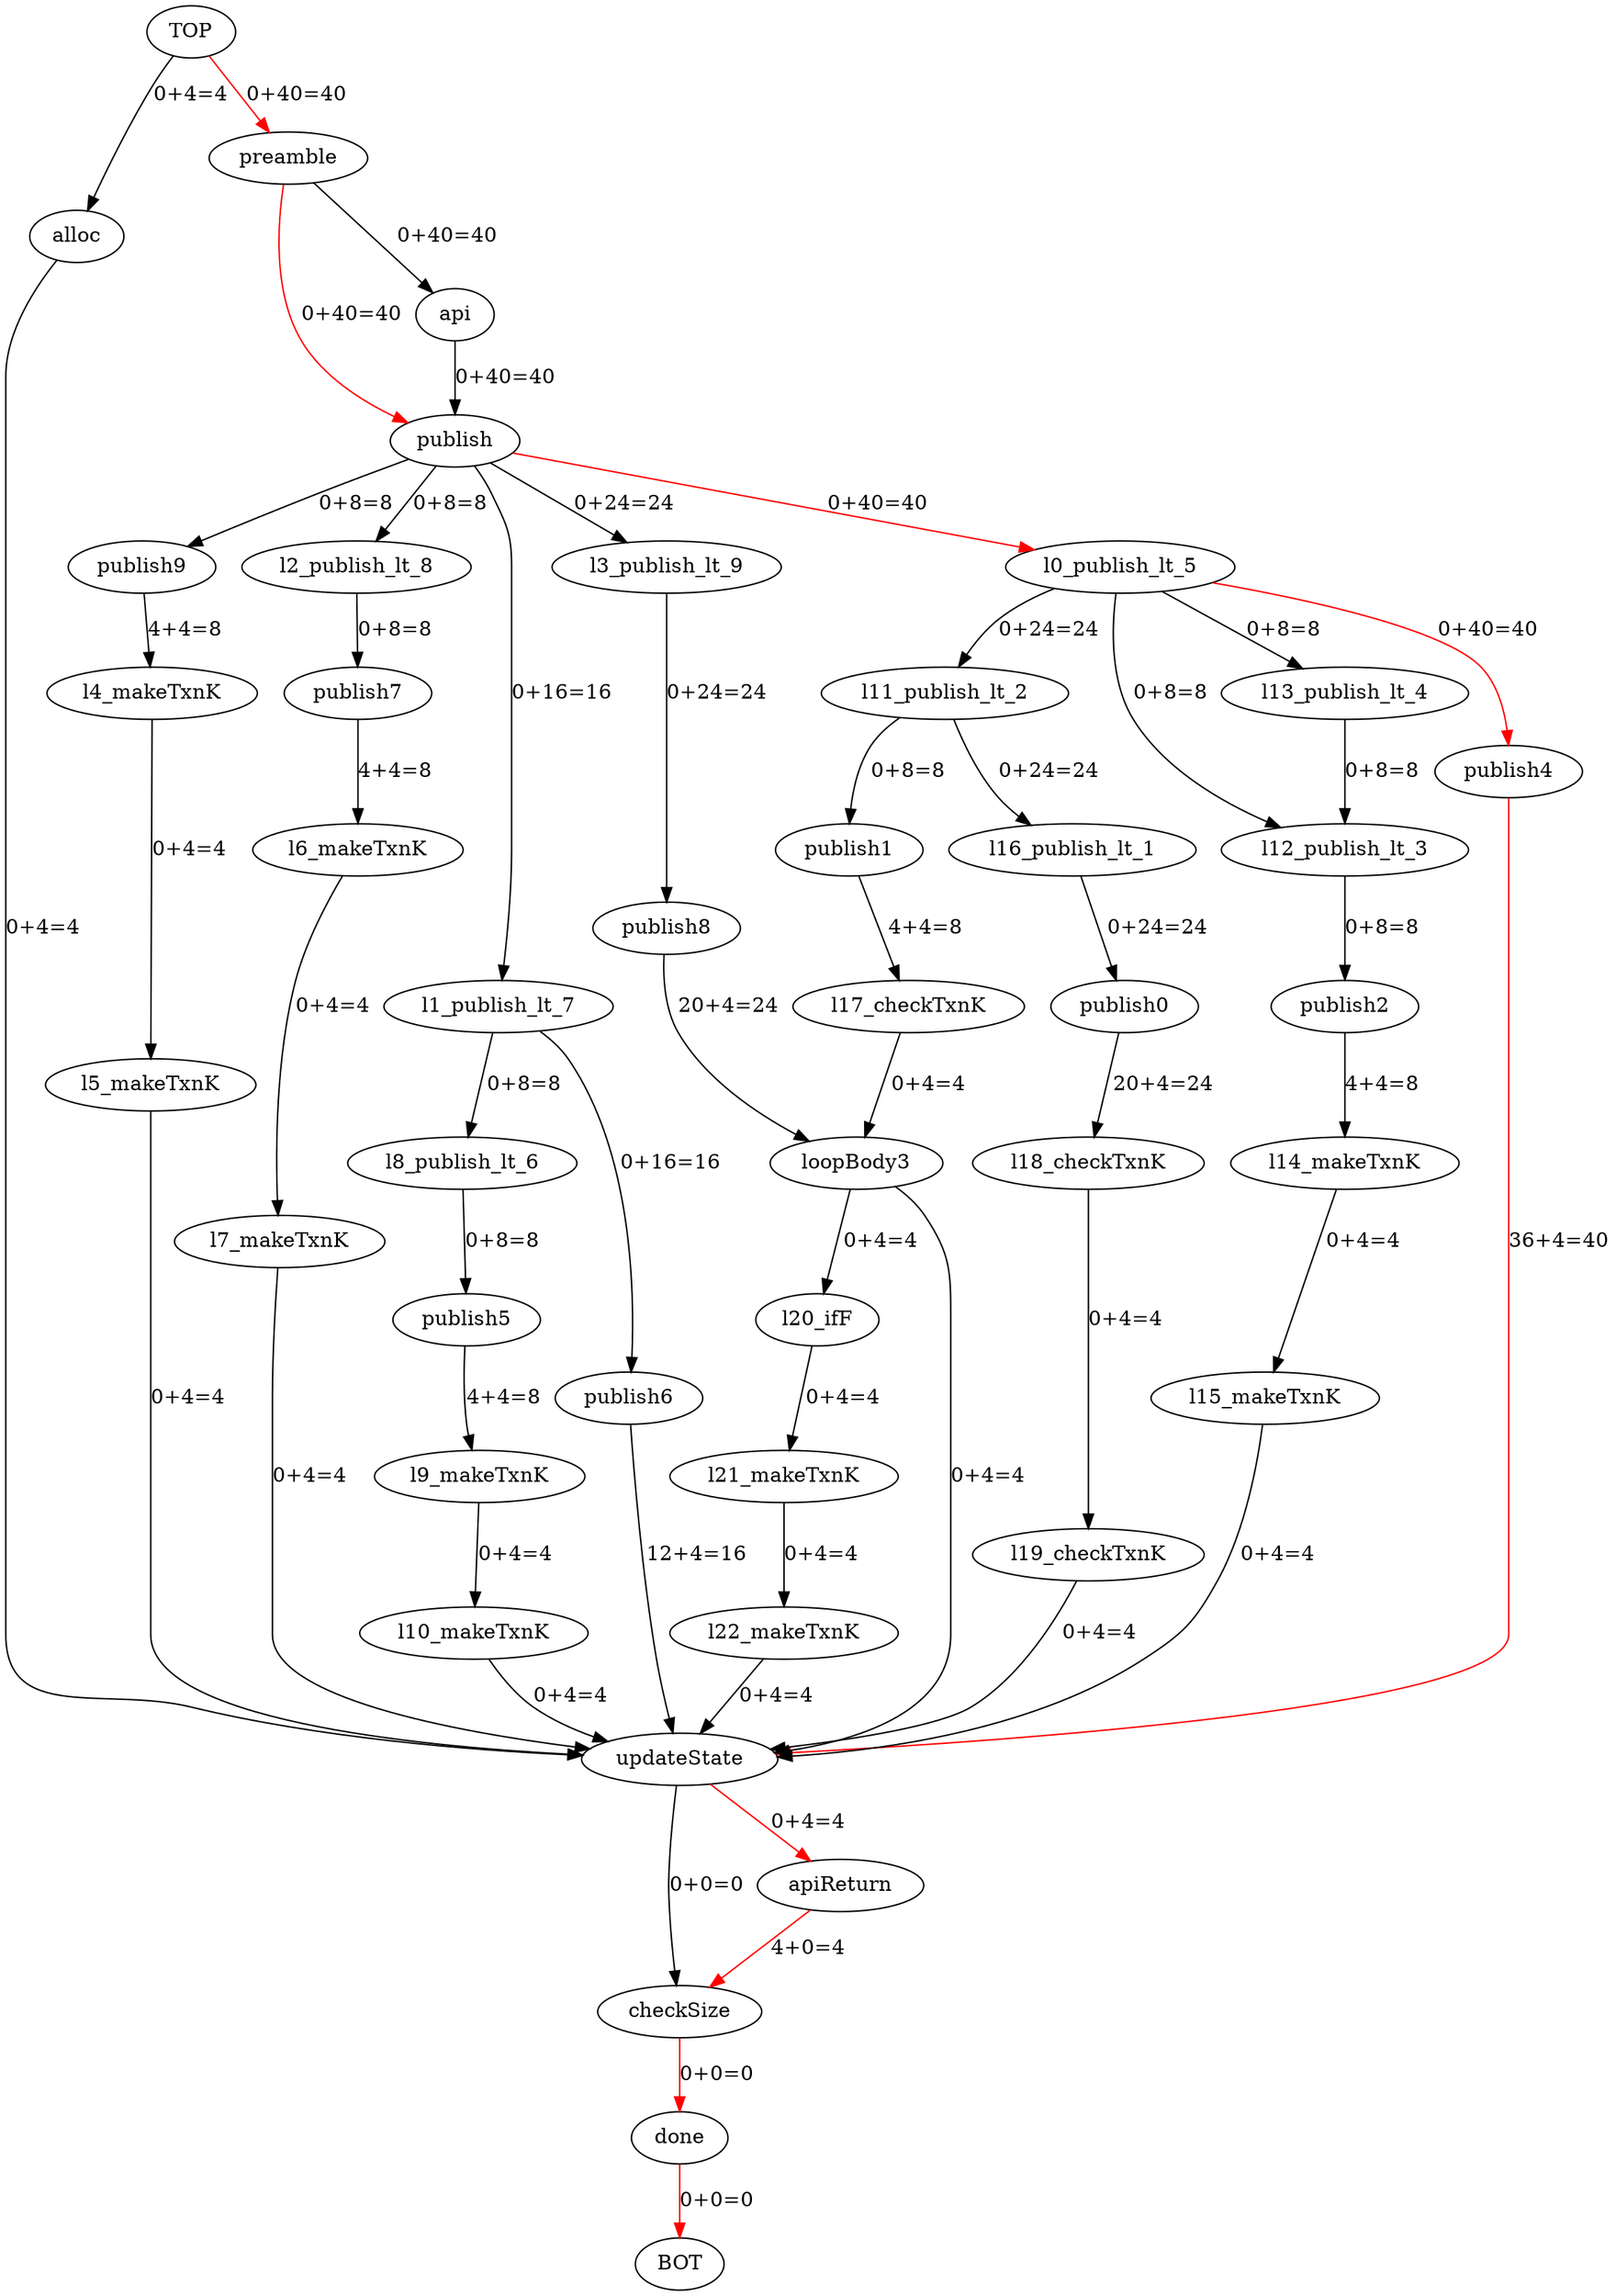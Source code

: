 // This file is in the DOT file format. Upload or copy it into a Graphviz engine, such as https://dreampuf.github.io/GraphvizOnline
digraph {
"TOP"->"alloc"[label="0+4=4"]
"TOP"->"preamble"[color="red",label="0+40=40"]
"alloc"->"updateState"[label="0+4=4"]
"api"->"publish"[label="0+40=40"]
"apiReturn"->"checkSize"[color="red",label="4+0=4"]
"checkSize"->"done"[color="red",label="0+0=0"]
"done"->"BOT"[color="red",label="0+0=0"]
"l0_publish_lt_5"->"l11_publish_lt_2"[label="0+24=24"]
"l0_publish_lt_5"->"l12_publish_lt_3"[label="0+8=8"]
"l0_publish_lt_5"->"l13_publish_lt_4"[label="0+8=8"]
"l0_publish_lt_5"->"publish4"[color="red",label="0+40=40"]
"l10_makeTxnK"->"updateState"[label="0+4=4"]
"l11_publish_lt_2"->"l16_publish_lt_1"[label="0+24=24"]
"l11_publish_lt_2"->"publish1"[label="0+8=8"]
"l12_publish_lt_3"->"publish2"[label="0+8=8"]
"l13_publish_lt_4"->"l12_publish_lt_3"[label="0+8=8"]
"l14_makeTxnK"->"l15_makeTxnK"[label="0+4=4"]
"l15_makeTxnK"->"updateState"[label="0+4=4"]
"l16_publish_lt_1"->"publish0"[label="0+24=24"]
"l17_checkTxnK"->"loopBody3"[label="0+4=4"]
"l18_checkTxnK"->"l19_checkTxnK"[label="0+4=4"]
"l19_checkTxnK"->"updateState"[label="0+4=4"]
"l1_publish_lt_7"->"l8_publish_lt_6"[label="0+8=8"]
"l1_publish_lt_7"->"publish6"[label="0+16=16"]
"l20_ifF"->"l21_makeTxnK"[label="0+4=4"]
"l21_makeTxnK"->"l22_makeTxnK"[label="0+4=4"]
"l22_makeTxnK"->"updateState"[label="0+4=4"]
"l2_publish_lt_8"->"publish7"[label="0+8=8"]
"l3_publish_lt_9"->"publish8"[label="0+24=24"]
"l4_makeTxnK"->"l5_makeTxnK"[label="0+4=4"]
"l5_makeTxnK"->"updateState"[label="0+4=4"]
"l6_makeTxnK"->"l7_makeTxnK"[label="0+4=4"]
"l7_makeTxnK"->"updateState"[label="0+4=4"]
"l8_publish_lt_6"->"publish5"[label="0+8=8"]
"l9_makeTxnK"->"l10_makeTxnK"[label="0+4=4"]
"loopBody3"->"l20_ifF"[label="0+4=4"]
"loopBody3"->"updateState"[label="0+4=4"]
"preamble"->"api"[label="0+40=40"]
"preamble"->"publish"[color="red",label="0+40=40"]
"publish"->"l0_publish_lt_5"[color="red",label="0+40=40"]
"publish"->"l1_publish_lt_7"[label="0+16=16"]
"publish"->"l2_publish_lt_8"[label="0+8=8"]
"publish"->"l3_publish_lt_9"[label="0+24=24"]
"publish"->"publish9"[label="0+8=8"]
"publish0"->"l18_checkTxnK"[label="20+4=24"]
"publish1"->"l17_checkTxnK"[label="4+4=8"]
"publish2"->"l14_makeTxnK"[label="4+4=8"]
"publish4"->"updateState"[color="red",label="36+4=40"]
"publish5"->"l9_makeTxnK"[label="4+4=8"]
"publish6"->"updateState"[label="12+4=16"]
"publish7"->"l6_makeTxnK"[label="4+4=8"]
"publish8"->"loopBody3"[label="20+4=24"]
"publish9"->"l4_makeTxnK"[label="4+4=8"]
"updateState"->"apiReturn"[color="red",label="0+4=4"]
"updateState"->"checkSize"[label="0+0=0"]
}
